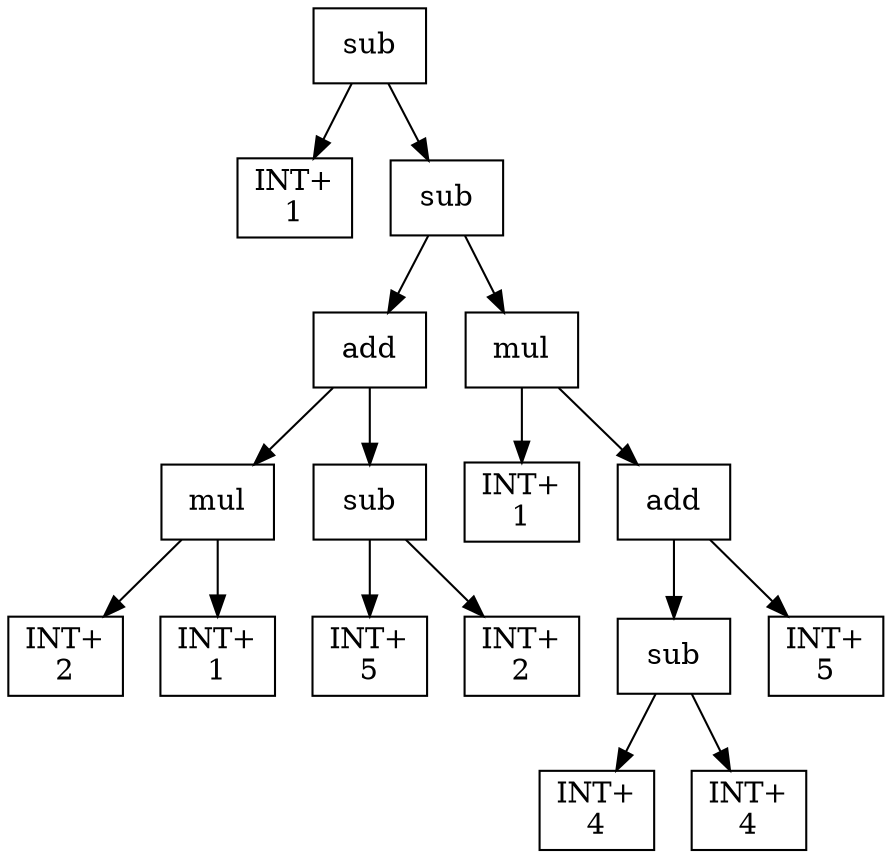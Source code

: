 digraph expr {
  node [shape=box];
  n1 [label="sub"];
  n2 [label="INT+\n1"];
  n3 [label="sub"];
  n4 [label="add"];
  n5 [label="mul"];
  n6 [label="INT+\n2"];
  n7 [label="INT+\n1"];
  n5 -> n6;
  n5 -> n7;
  n8 [label="sub"];
  n9 [label="INT+\n5"];
  n10 [label="INT+\n2"];
  n8 -> n9;
  n8 -> n10;
  n4 -> n5;
  n4 -> n8;
  n11 [label="mul"];
  n12 [label="INT+\n1"];
  n13 [label="add"];
  n14 [label="sub"];
  n15 [label="INT+\n4"];
  n16 [label="INT+\n4"];
  n14 -> n15;
  n14 -> n16;
  n17 [label="INT+\n5"];
  n13 -> n14;
  n13 -> n17;
  n11 -> n12;
  n11 -> n13;
  n3 -> n4;
  n3 -> n11;
  n1 -> n2;
  n1 -> n3;
}